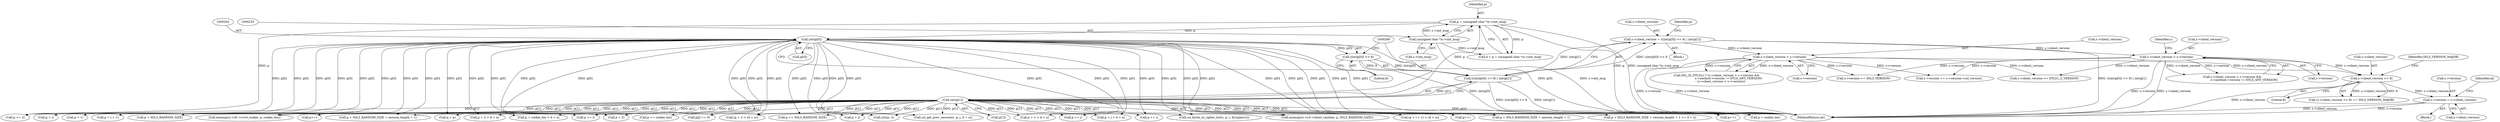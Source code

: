digraph "0_openssl_a004e72b95835136d3f1ea90517f706c24c03da7@pointer" {
"1000324" [label="(Call,s->version = s->client_version)"];
"1000308" [label="(Call,s->client_version >> 8)"];
"1000294" [label="(Call,s->client_version < s->version)"];
"1000255" [label="(Call,s->client_version = (((int)p[0]) << 8) | (int)p[1])"];
"1000259" [label="(Call,(((int)p[0]) << 8) | (int)p[1])"];
"1000260" [label="(Call,((int)p[0]) << 8)"];
"1000261" [label="(Call,(int)p[0])"];
"1000232" [label="(Call,p = (unsigned char *)s->init_msg)"];
"1000234" [label="(Call,(unsigned char *)s->init_msg)"];
"1000267" [label="(Call,(int)p[1])"];
"1000280" [label="(Call,s->client_version > s->version)"];
"1000531" [label="(Call,p + cookie_len)"];
"1000760" [label="(Call,n2s(p, i))"];
"1000281" [label="(Call,s->client_version)"];
"1000922" [label="(Call,p + i)"];
"1000259" [label="(Call,(((int)p[0]) << 8) | (int)p[1])"];
"1000294" [label="(Call,s->client_version < s->version)"];
"1000272" [label="(Call,p += 2)"];
"1000510" [label="(Call,p + 1)"];
"1000323" [label="(Block,)"];
"1000972" [label="(Call,s->version >= SSL3_VERSION)"];
"1000777" [label="(Call,p + i + 1)"];
"1000273" [label="(Identifier,p)"];
"1000261" [label="(Call,(int)p[0])"];
"1000325" [label="(Call,s->version)"];
"1000312" [label="(Literal,8)"];
"1000332" [label="(Identifier,al)"];
"1000267" [label="(Call,(int)p[1])"];
"1000346" [label="(Call,p + SSL3_RANDOM_SIZE)"];
"1000266" [label="(Literal,8)"];
"1000572" [label="(Call,memcpy(s->d1->rcvd_cookie, p, cookie_len))"];
"1000284" [label="(Call,s->version)"];
"1000308" [label="(Call,s->client_version >> 8)"];
"1000527" [label="(Call,p++)"];
"1000233" [label="(Identifier,p)"];
"1000351" [label="(Call,p + SSL3_RANDOM_SIZE + session_length + 1)"];
"1000232" [label="(Call,p = (unsigned char *)s->init_msg)"];
"1000936" [label="(Call,q = p)"];
"1000471" [label="(Call,s->version == s->session->ssl_version)"];
"1001694" [label="(MethodReturn,int)"];
"1000280" [label="(Call,s->client_version > s->version)"];
"1000290" [label="(Identifier,s)"];
"1000260" [label="(Call,((int)p[0]) << 8)"];
"1000745" [label="(Call,p + 2 > d + n)"];
"1000309" [label="(Call,s->client_version)"];
"1000530" [label="(Call,p + cookie_len > d + n)"];
"1000230" [label="(Call,d = p = (unsigned char *)s->init_msg)"];
"1000313" [label="(Identifier,SSL3_VERSION_MAJOR)"];
"1000145" [label="(Block,)"];
"1000298" [label="(Call,s->version)"];
"1000956" [label="(Call,p += i)"];
"1000276" [label="(Call,SSL_IS_DTLS(s) ? (s->client_version > s->version &&\n                          s->method->version != DTLS_ANY_VERSION)\n        : (s->client_version < s->version))"];
"1000746" [label="(Call,p + 2)"];
"1000639" [label="(Call,p += cookie_len)"];
"1000918" [label="(Call,p++)"];
"1000324" [label="(Call,s->version = s->client_version)"];
"1000950" [label="(Call,p[j] == 0)"];
"1000921" [label="(Call,(p + i) > (d + n))"];
"1000263" [label="(Call,p[0])"];
"1000509" [label="(Call,p + 1 > d + n)"];
"1000328" [label="(Call,s->client_version)"];
"1000307" [label="(Call,(s->client_version >> 8) == SSL3_VERSION_MAJOR)"];
"1000295" [label="(Call,s->client_version)"];
"1000653" [label="(Call,s->client_version <= DTLS1_2_VERSION)"];
"1000393" [label="(Call,p += SSL3_RANDOM_SIZE)"];
"1000234" [label="(Call,(unsigned char *)s->init_msg)"];
"1000236" [label="(Call,s->init_msg)"];
"1000269" [label="(Call,p[1])"];
"1000403" [label="(Call,p + j)"];
"1000255" [label="(Call,s->client_version = (((int)p[0]) << 8) | (int)p[1])"];
"1000256" [label="(Call,s->client_version)"];
"1000279" [label="(Call,s->client_version > s->version &&\n                          s->method->version != DTLS_ANY_VERSION)"];
"1000459" [label="(Call,ssl_get_prev_session(s, p, j, d + n))"];
"1000501" [label="(Call,p += j)"];
"1000402" [label="(Call,p + j > d + n)"];
"1000804" [label="(Call,p += i)"];
"1000795" [label="(Call,ssl_bytes_to_cipher_list(s, p, i, &(ciphers)))"];
"1000385" [label="(Call,memcpy(s->s3->client_random, p, SSL3_RANDOM_SIZE))"];
"1000776" [label="(Call,(p + i + 1) > (d + n))"];
"1000399" [label="(Call,p++)"];
"1000372" [label="(Call,p + SSL3_RANDOM_SIZE + session_length + 1)"];
"1000350" [label="(Call,p + SSL3_RANDOM_SIZE + session_length + 1 >= d + n)"];
"1000324" -> "1000323"  [label="AST: "];
"1000324" -> "1000328"  [label="CFG: "];
"1000325" -> "1000324"  [label="AST: "];
"1000328" -> "1000324"  [label="AST: "];
"1000332" -> "1000324"  [label="CFG: "];
"1000324" -> "1001694"  [label="DDG: s->client_version"];
"1000324" -> "1001694"  [label="DDG: s->version"];
"1000308" -> "1000324"  [label="DDG: s->client_version"];
"1000308" -> "1000307"  [label="AST: "];
"1000308" -> "1000312"  [label="CFG: "];
"1000309" -> "1000308"  [label="AST: "];
"1000312" -> "1000308"  [label="AST: "];
"1000313" -> "1000308"  [label="CFG: "];
"1000308" -> "1001694"  [label="DDG: s->client_version"];
"1000308" -> "1000307"  [label="DDG: s->client_version"];
"1000308" -> "1000307"  [label="DDG: 8"];
"1000294" -> "1000308"  [label="DDG: s->client_version"];
"1000280" -> "1000308"  [label="DDG: s->client_version"];
"1000294" -> "1000276"  [label="AST: "];
"1000294" -> "1000298"  [label="CFG: "];
"1000295" -> "1000294"  [label="AST: "];
"1000298" -> "1000294"  [label="AST: "];
"1000276" -> "1000294"  [label="CFG: "];
"1000294" -> "1001694"  [label="DDG: s->version"];
"1000294" -> "1001694"  [label="DDG: s->client_version"];
"1000294" -> "1000276"  [label="DDG: s->client_version"];
"1000294" -> "1000276"  [label="DDG: s->version"];
"1000255" -> "1000294"  [label="DDG: s->client_version"];
"1000294" -> "1000471"  [label="DDG: s->version"];
"1000294" -> "1000653"  [label="DDG: s->client_version"];
"1000294" -> "1000972"  [label="DDG: s->version"];
"1000255" -> "1000145"  [label="AST: "];
"1000255" -> "1000259"  [label="CFG: "];
"1000256" -> "1000255"  [label="AST: "];
"1000259" -> "1000255"  [label="AST: "];
"1000273" -> "1000255"  [label="CFG: "];
"1000255" -> "1001694"  [label="DDG: (((int)p[0]) << 8) | (int)p[1]"];
"1000259" -> "1000255"  [label="DDG: ((int)p[0]) << 8"];
"1000259" -> "1000255"  [label="DDG: (int)p[1]"];
"1000255" -> "1000280"  [label="DDG: s->client_version"];
"1000259" -> "1000267"  [label="CFG: "];
"1000260" -> "1000259"  [label="AST: "];
"1000267" -> "1000259"  [label="AST: "];
"1000259" -> "1001694"  [label="DDG: ((int)p[0]) << 8"];
"1000259" -> "1001694"  [label="DDG: (int)p[1]"];
"1000260" -> "1000259"  [label="DDG: (int)p[0]"];
"1000260" -> "1000259"  [label="DDG: 8"];
"1000267" -> "1000259"  [label="DDG: p[1]"];
"1000260" -> "1000266"  [label="CFG: "];
"1000261" -> "1000260"  [label="AST: "];
"1000266" -> "1000260"  [label="AST: "];
"1000268" -> "1000260"  [label="CFG: "];
"1000260" -> "1001694"  [label="DDG: (int)p[0]"];
"1000261" -> "1000260"  [label="DDG: p[0]"];
"1000261" -> "1000263"  [label="CFG: "];
"1000262" -> "1000261"  [label="AST: "];
"1000263" -> "1000261"  [label="AST: "];
"1000266" -> "1000261"  [label="CFG: "];
"1000261" -> "1001694"  [label="DDG: p[0]"];
"1000232" -> "1000261"  [label="DDG: p"];
"1000261" -> "1000272"  [label="DDG: p[0]"];
"1000261" -> "1000346"  [label="DDG: p[0]"];
"1000261" -> "1000350"  [label="DDG: p[0]"];
"1000261" -> "1000351"  [label="DDG: p[0]"];
"1000261" -> "1000372"  [label="DDG: p[0]"];
"1000261" -> "1000385"  [label="DDG: p[0]"];
"1000261" -> "1000393"  [label="DDG: p[0]"];
"1000261" -> "1000399"  [label="DDG: p[0]"];
"1000261" -> "1000402"  [label="DDG: p[0]"];
"1000261" -> "1000403"  [label="DDG: p[0]"];
"1000261" -> "1000459"  [label="DDG: p[0]"];
"1000261" -> "1000501"  [label="DDG: p[0]"];
"1000261" -> "1000509"  [label="DDG: p[0]"];
"1000261" -> "1000510"  [label="DDG: p[0]"];
"1000261" -> "1000527"  [label="DDG: p[0]"];
"1000261" -> "1000530"  [label="DDG: p[0]"];
"1000261" -> "1000531"  [label="DDG: p[0]"];
"1000261" -> "1000572"  [label="DDG: p[0]"];
"1000261" -> "1000639"  [label="DDG: p[0]"];
"1000261" -> "1000745"  [label="DDG: p[0]"];
"1000261" -> "1000746"  [label="DDG: p[0]"];
"1000261" -> "1000760"  [label="DDG: p[0]"];
"1000261" -> "1000776"  [label="DDG: p[0]"];
"1000261" -> "1000777"  [label="DDG: p[0]"];
"1000261" -> "1000795"  [label="DDG: p[0]"];
"1000261" -> "1000804"  [label="DDG: p[0]"];
"1000261" -> "1000918"  [label="DDG: p[0]"];
"1000261" -> "1000921"  [label="DDG: p[0]"];
"1000261" -> "1000922"  [label="DDG: p[0]"];
"1000261" -> "1000936"  [label="DDG: p[0]"];
"1000261" -> "1000950"  [label="DDG: p[0]"];
"1000261" -> "1000956"  [label="DDG: p[0]"];
"1000232" -> "1000230"  [label="AST: "];
"1000232" -> "1000234"  [label="CFG: "];
"1000233" -> "1000232"  [label="AST: "];
"1000234" -> "1000232"  [label="AST: "];
"1000230" -> "1000232"  [label="CFG: "];
"1000232" -> "1001694"  [label="DDG: p"];
"1000232" -> "1001694"  [label="DDG: (unsigned char *)s->init_msg"];
"1000232" -> "1000230"  [label="DDG: p"];
"1000234" -> "1000232"  [label="DDG: s->init_msg"];
"1000232" -> "1000267"  [label="DDG: p"];
"1000232" -> "1000272"  [label="DDG: p"];
"1000234" -> "1000236"  [label="CFG: "];
"1000235" -> "1000234"  [label="AST: "];
"1000236" -> "1000234"  [label="AST: "];
"1000234" -> "1001694"  [label="DDG: s->init_msg"];
"1000234" -> "1000230"  [label="DDG: s->init_msg"];
"1000267" -> "1000269"  [label="CFG: "];
"1000268" -> "1000267"  [label="AST: "];
"1000269" -> "1000267"  [label="AST: "];
"1000267" -> "1001694"  [label="DDG: p[1]"];
"1000267" -> "1000272"  [label="DDG: p[1]"];
"1000267" -> "1000346"  [label="DDG: p[1]"];
"1000267" -> "1000350"  [label="DDG: p[1]"];
"1000267" -> "1000351"  [label="DDG: p[1]"];
"1000267" -> "1000372"  [label="DDG: p[1]"];
"1000267" -> "1000385"  [label="DDG: p[1]"];
"1000267" -> "1000393"  [label="DDG: p[1]"];
"1000267" -> "1000399"  [label="DDG: p[1]"];
"1000267" -> "1000402"  [label="DDG: p[1]"];
"1000267" -> "1000403"  [label="DDG: p[1]"];
"1000267" -> "1000459"  [label="DDG: p[1]"];
"1000267" -> "1000501"  [label="DDG: p[1]"];
"1000267" -> "1000509"  [label="DDG: p[1]"];
"1000267" -> "1000510"  [label="DDG: p[1]"];
"1000267" -> "1000527"  [label="DDG: p[1]"];
"1000267" -> "1000530"  [label="DDG: p[1]"];
"1000267" -> "1000531"  [label="DDG: p[1]"];
"1000267" -> "1000572"  [label="DDG: p[1]"];
"1000267" -> "1000639"  [label="DDG: p[1]"];
"1000267" -> "1000745"  [label="DDG: p[1]"];
"1000267" -> "1000746"  [label="DDG: p[1]"];
"1000267" -> "1000760"  [label="DDG: p[1]"];
"1000267" -> "1000776"  [label="DDG: p[1]"];
"1000267" -> "1000777"  [label="DDG: p[1]"];
"1000267" -> "1000795"  [label="DDG: p[1]"];
"1000267" -> "1000804"  [label="DDG: p[1]"];
"1000267" -> "1000918"  [label="DDG: p[1]"];
"1000267" -> "1000921"  [label="DDG: p[1]"];
"1000267" -> "1000922"  [label="DDG: p[1]"];
"1000267" -> "1000936"  [label="DDG: p[1]"];
"1000267" -> "1000950"  [label="DDG: p[1]"];
"1000267" -> "1000956"  [label="DDG: p[1]"];
"1000280" -> "1000279"  [label="AST: "];
"1000280" -> "1000284"  [label="CFG: "];
"1000281" -> "1000280"  [label="AST: "];
"1000284" -> "1000280"  [label="AST: "];
"1000290" -> "1000280"  [label="CFG: "];
"1000279" -> "1000280"  [label="CFG: "];
"1000280" -> "1001694"  [label="DDG: s->version"];
"1000280" -> "1001694"  [label="DDG: s->client_version"];
"1000280" -> "1000279"  [label="DDG: s->client_version"];
"1000280" -> "1000279"  [label="DDG: s->version"];
"1000280" -> "1000471"  [label="DDG: s->version"];
"1000280" -> "1000653"  [label="DDG: s->client_version"];
"1000280" -> "1000972"  [label="DDG: s->version"];
}
